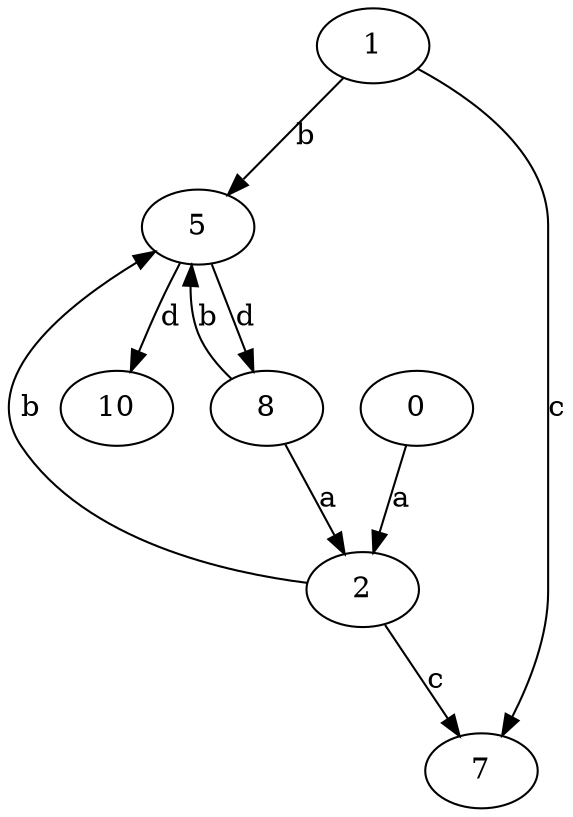 strict digraph  {
1;
2;
5;
0;
7;
8;
10;
1 -> 5  [label=b];
1 -> 7  [label=c];
2 -> 5  [label=b];
2 -> 7  [label=c];
5 -> 8  [label=d];
5 -> 10  [label=d];
0 -> 2  [label=a];
8 -> 2  [label=a];
8 -> 5  [label=b];
}

